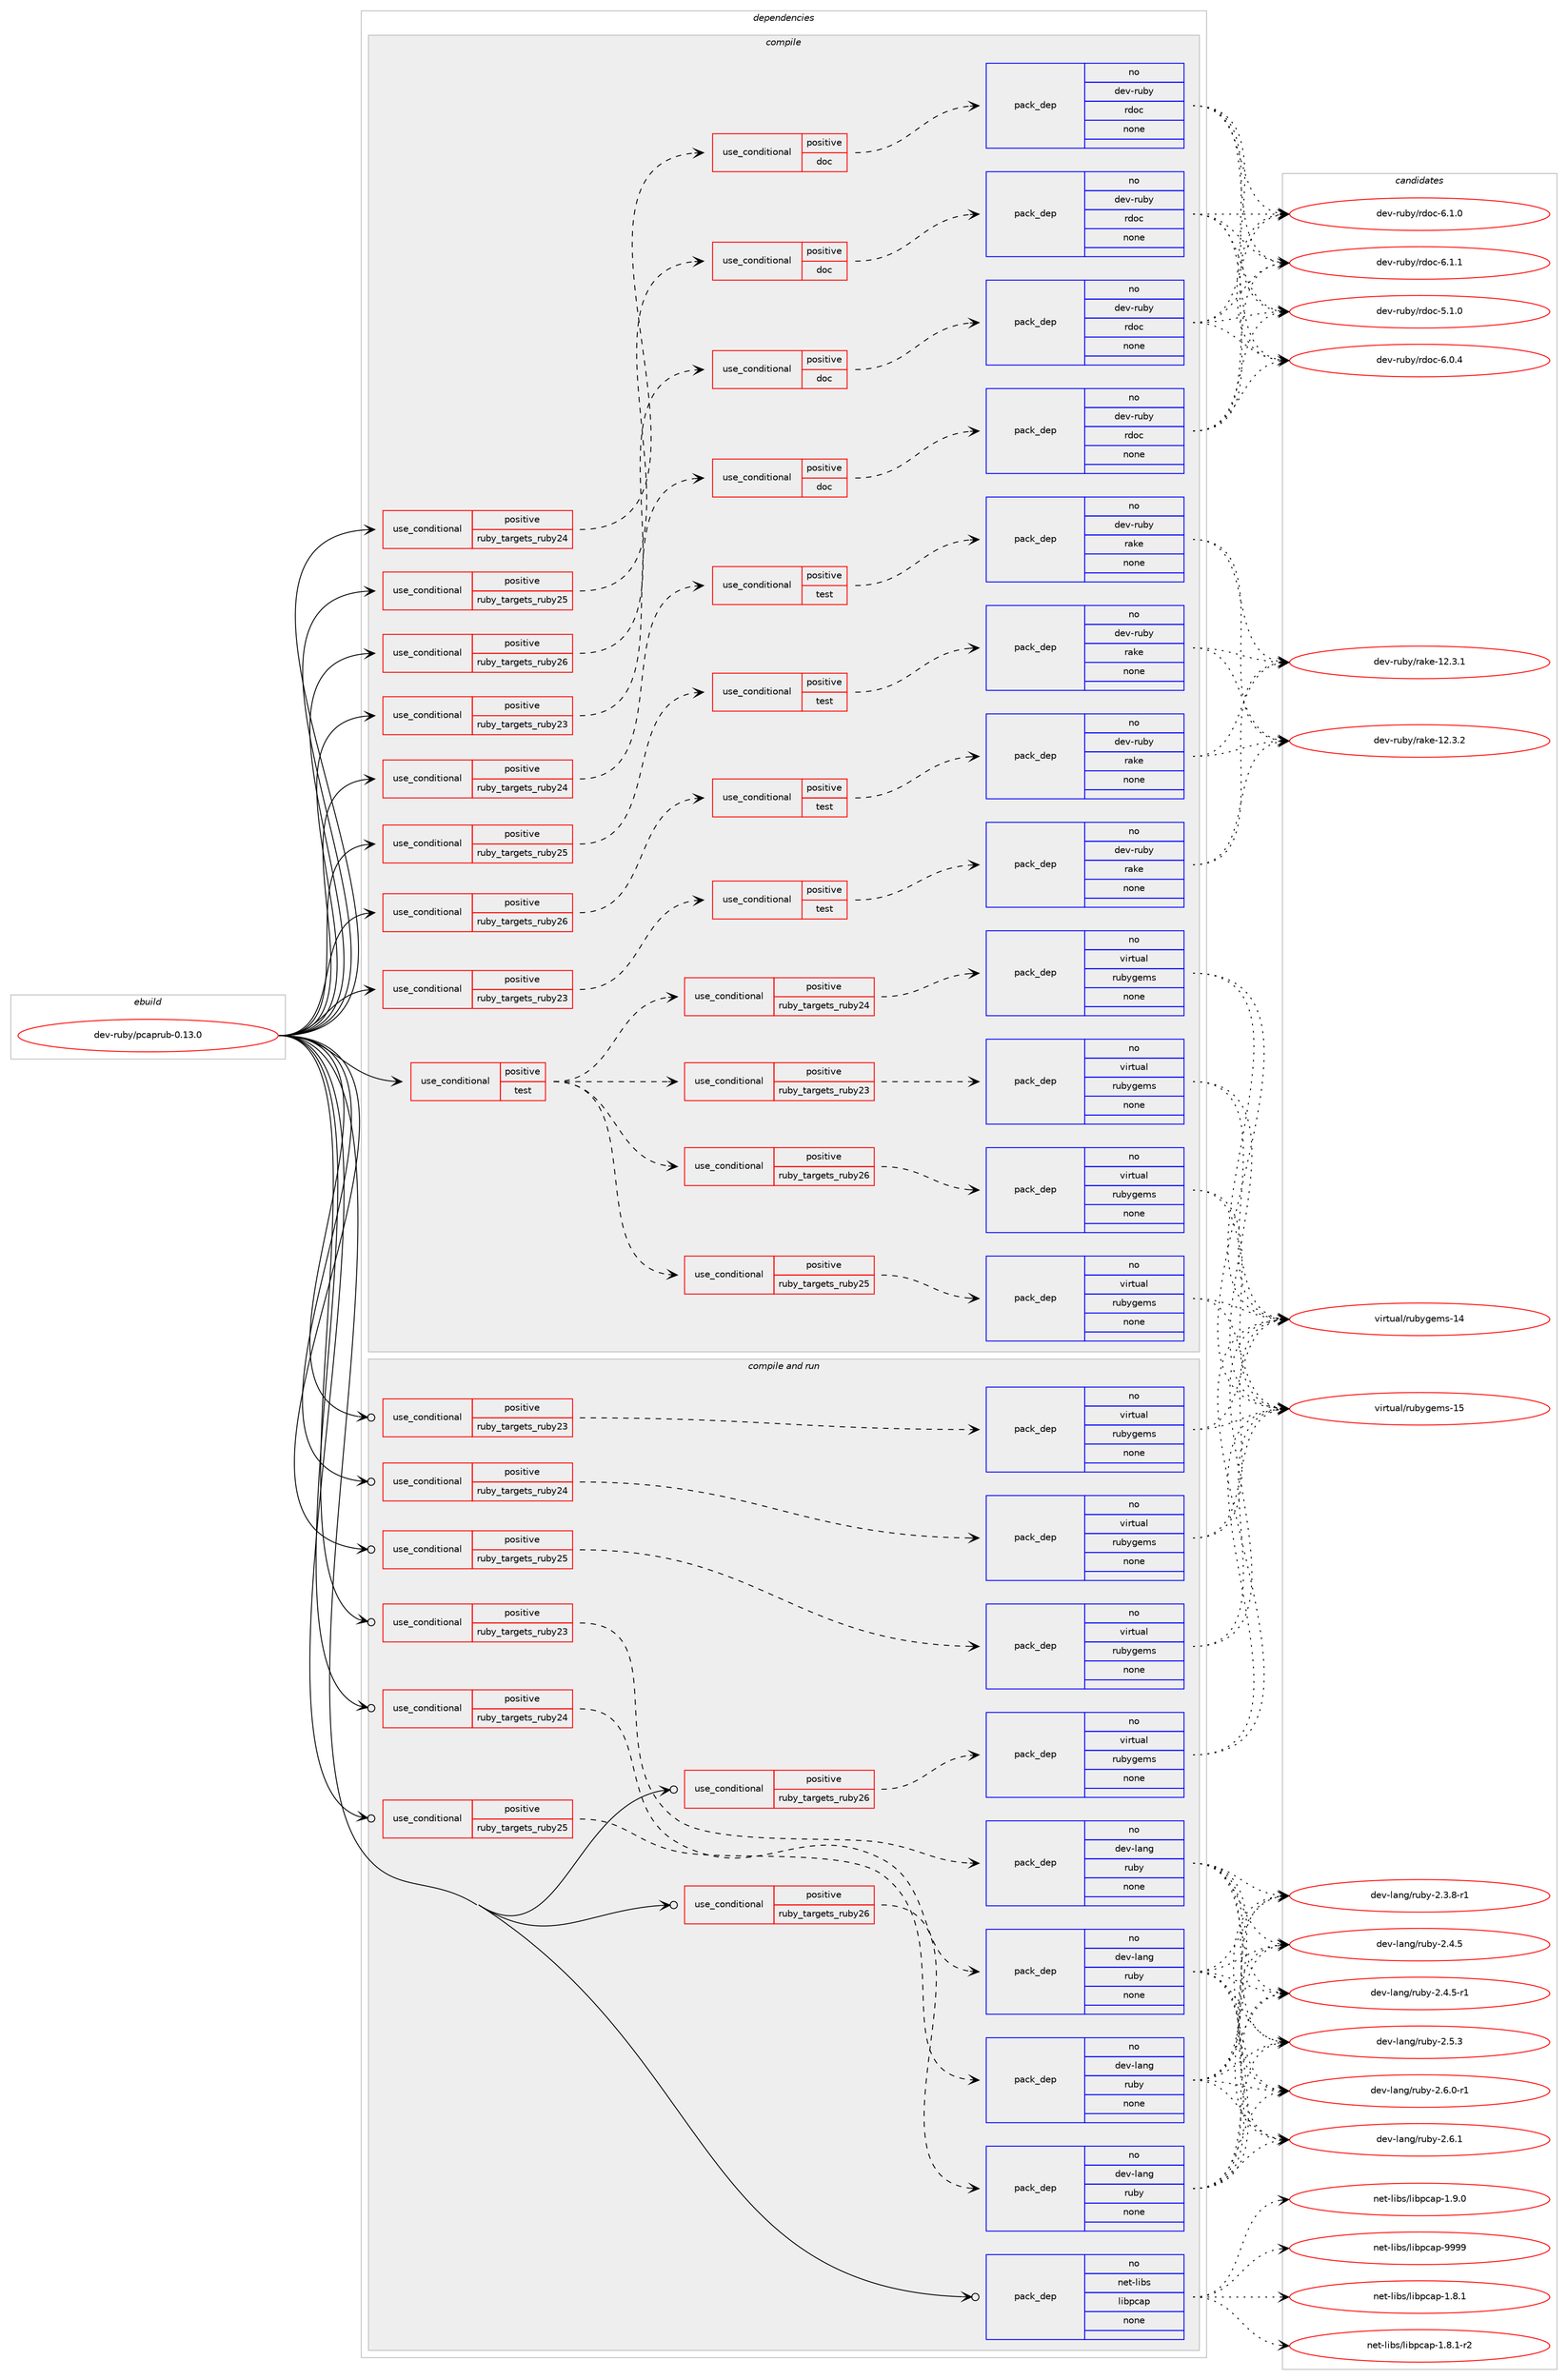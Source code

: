 digraph prolog {

# *************
# Graph options
# *************

newrank=true;
concentrate=true;
compound=true;
graph [rankdir=LR,fontname=Helvetica,fontsize=10,ranksep=1.5];#, ranksep=2.5, nodesep=0.2];
edge  [arrowhead=vee];
node  [fontname=Helvetica,fontsize=10];

# **********
# The ebuild
# **********

subgraph cluster_leftcol {
color=gray;
rank=same;
label=<<i>ebuild</i>>;
id [label="dev-ruby/pcaprub-0.13.0", color=red, width=4, href="../dev-ruby/pcaprub-0.13.0.svg"];
}

# ****************
# The dependencies
# ****************

subgraph cluster_midcol {
color=gray;
label=<<i>dependencies</i>>;
subgraph cluster_compile {
fillcolor="#eeeeee";
style=filled;
label=<<i>compile</i>>;
subgraph cond409014 {
dependency1510775 [label=<<TABLE BORDER="0" CELLBORDER="1" CELLSPACING="0" CELLPADDING="4"><TR><TD ROWSPAN="3" CELLPADDING="10">use_conditional</TD></TR><TR><TD>positive</TD></TR><TR><TD>ruby_targets_ruby23</TD></TR></TABLE>>, shape=none, color=red];
subgraph cond409015 {
dependency1510776 [label=<<TABLE BORDER="0" CELLBORDER="1" CELLSPACING="0" CELLPADDING="4"><TR><TD ROWSPAN="3" CELLPADDING="10">use_conditional</TD></TR><TR><TD>positive</TD></TR><TR><TD>doc</TD></TR></TABLE>>, shape=none, color=red];
subgraph pack1078255 {
dependency1510777 [label=<<TABLE BORDER="0" CELLBORDER="1" CELLSPACING="0" CELLPADDING="4" WIDTH="220"><TR><TD ROWSPAN="6" CELLPADDING="30">pack_dep</TD></TR><TR><TD WIDTH="110">no</TD></TR><TR><TD>dev-ruby</TD></TR><TR><TD>rdoc</TD></TR><TR><TD>none</TD></TR><TR><TD></TD></TR></TABLE>>, shape=none, color=blue];
}
dependency1510776:e -> dependency1510777:w [weight=20,style="dashed",arrowhead="vee"];
}
dependency1510775:e -> dependency1510776:w [weight=20,style="dashed",arrowhead="vee"];
}
id:e -> dependency1510775:w [weight=20,style="solid",arrowhead="vee"];
subgraph cond409016 {
dependency1510778 [label=<<TABLE BORDER="0" CELLBORDER="1" CELLSPACING="0" CELLPADDING="4"><TR><TD ROWSPAN="3" CELLPADDING="10">use_conditional</TD></TR><TR><TD>positive</TD></TR><TR><TD>ruby_targets_ruby23</TD></TR></TABLE>>, shape=none, color=red];
subgraph cond409017 {
dependency1510779 [label=<<TABLE BORDER="0" CELLBORDER="1" CELLSPACING="0" CELLPADDING="4"><TR><TD ROWSPAN="3" CELLPADDING="10">use_conditional</TD></TR><TR><TD>positive</TD></TR><TR><TD>test</TD></TR></TABLE>>, shape=none, color=red];
subgraph pack1078256 {
dependency1510780 [label=<<TABLE BORDER="0" CELLBORDER="1" CELLSPACING="0" CELLPADDING="4" WIDTH="220"><TR><TD ROWSPAN="6" CELLPADDING="30">pack_dep</TD></TR><TR><TD WIDTH="110">no</TD></TR><TR><TD>dev-ruby</TD></TR><TR><TD>rake</TD></TR><TR><TD>none</TD></TR><TR><TD></TD></TR></TABLE>>, shape=none, color=blue];
}
dependency1510779:e -> dependency1510780:w [weight=20,style="dashed",arrowhead="vee"];
}
dependency1510778:e -> dependency1510779:w [weight=20,style="dashed",arrowhead="vee"];
}
id:e -> dependency1510778:w [weight=20,style="solid",arrowhead="vee"];
subgraph cond409018 {
dependency1510781 [label=<<TABLE BORDER="0" CELLBORDER="1" CELLSPACING="0" CELLPADDING="4"><TR><TD ROWSPAN="3" CELLPADDING="10">use_conditional</TD></TR><TR><TD>positive</TD></TR><TR><TD>ruby_targets_ruby24</TD></TR></TABLE>>, shape=none, color=red];
subgraph cond409019 {
dependency1510782 [label=<<TABLE BORDER="0" CELLBORDER="1" CELLSPACING="0" CELLPADDING="4"><TR><TD ROWSPAN="3" CELLPADDING="10">use_conditional</TD></TR><TR><TD>positive</TD></TR><TR><TD>doc</TD></TR></TABLE>>, shape=none, color=red];
subgraph pack1078257 {
dependency1510783 [label=<<TABLE BORDER="0" CELLBORDER="1" CELLSPACING="0" CELLPADDING="4" WIDTH="220"><TR><TD ROWSPAN="6" CELLPADDING="30">pack_dep</TD></TR><TR><TD WIDTH="110">no</TD></TR><TR><TD>dev-ruby</TD></TR><TR><TD>rdoc</TD></TR><TR><TD>none</TD></TR><TR><TD></TD></TR></TABLE>>, shape=none, color=blue];
}
dependency1510782:e -> dependency1510783:w [weight=20,style="dashed",arrowhead="vee"];
}
dependency1510781:e -> dependency1510782:w [weight=20,style="dashed",arrowhead="vee"];
}
id:e -> dependency1510781:w [weight=20,style="solid",arrowhead="vee"];
subgraph cond409020 {
dependency1510784 [label=<<TABLE BORDER="0" CELLBORDER="1" CELLSPACING="0" CELLPADDING="4"><TR><TD ROWSPAN="3" CELLPADDING="10">use_conditional</TD></TR><TR><TD>positive</TD></TR><TR><TD>ruby_targets_ruby24</TD></TR></TABLE>>, shape=none, color=red];
subgraph cond409021 {
dependency1510785 [label=<<TABLE BORDER="0" CELLBORDER="1" CELLSPACING="0" CELLPADDING="4"><TR><TD ROWSPAN="3" CELLPADDING="10">use_conditional</TD></TR><TR><TD>positive</TD></TR><TR><TD>test</TD></TR></TABLE>>, shape=none, color=red];
subgraph pack1078258 {
dependency1510786 [label=<<TABLE BORDER="0" CELLBORDER="1" CELLSPACING="0" CELLPADDING="4" WIDTH="220"><TR><TD ROWSPAN="6" CELLPADDING="30">pack_dep</TD></TR><TR><TD WIDTH="110">no</TD></TR><TR><TD>dev-ruby</TD></TR><TR><TD>rake</TD></TR><TR><TD>none</TD></TR><TR><TD></TD></TR></TABLE>>, shape=none, color=blue];
}
dependency1510785:e -> dependency1510786:w [weight=20,style="dashed",arrowhead="vee"];
}
dependency1510784:e -> dependency1510785:w [weight=20,style="dashed",arrowhead="vee"];
}
id:e -> dependency1510784:w [weight=20,style="solid",arrowhead="vee"];
subgraph cond409022 {
dependency1510787 [label=<<TABLE BORDER="0" CELLBORDER="1" CELLSPACING="0" CELLPADDING="4"><TR><TD ROWSPAN="3" CELLPADDING="10">use_conditional</TD></TR><TR><TD>positive</TD></TR><TR><TD>ruby_targets_ruby25</TD></TR></TABLE>>, shape=none, color=red];
subgraph cond409023 {
dependency1510788 [label=<<TABLE BORDER="0" CELLBORDER="1" CELLSPACING="0" CELLPADDING="4"><TR><TD ROWSPAN="3" CELLPADDING="10">use_conditional</TD></TR><TR><TD>positive</TD></TR><TR><TD>doc</TD></TR></TABLE>>, shape=none, color=red];
subgraph pack1078259 {
dependency1510789 [label=<<TABLE BORDER="0" CELLBORDER="1" CELLSPACING="0" CELLPADDING="4" WIDTH="220"><TR><TD ROWSPAN="6" CELLPADDING="30">pack_dep</TD></TR><TR><TD WIDTH="110">no</TD></TR><TR><TD>dev-ruby</TD></TR><TR><TD>rdoc</TD></TR><TR><TD>none</TD></TR><TR><TD></TD></TR></TABLE>>, shape=none, color=blue];
}
dependency1510788:e -> dependency1510789:w [weight=20,style="dashed",arrowhead="vee"];
}
dependency1510787:e -> dependency1510788:w [weight=20,style="dashed",arrowhead="vee"];
}
id:e -> dependency1510787:w [weight=20,style="solid",arrowhead="vee"];
subgraph cond409024 {
dependency1510790 [label=<<TABLE BORDER="0" CELLBORDER="1" CELLSPACING="0" CELLPADDING="4"><TR><TD ROWSPAN="3" CELLPADDING="10">use_conditional</TD></TR><TR><TD>positive</TD></TR><TR><TD>ruby_targets_ruby25</TD></TR></TABLE>>, shape=none, color=red];
subgraph cond409025 {
dependency1510791 [label=<<TABLE BORDER="0" CELLBORDER="1" CELLSPACING="0" CELLPADDING="4"><TR><TD ROWSPAN="3" CELLPADDING="10">use_conditional</TD></TR><TR><TD>positive</TD></TR><TR><TD>test</TD></TR></TABLE>>, shape=none, color=red];
subgraph pack1078260 {
dependency1510792 [label=<<TABLE BORDER="0" CELLBORDER="1" CELLSPACING="0" CELLPADDING="4" WIDTH="220"><TR><TD ROWSPAN="6" CELLPADDING="30">pack_dep</TD></TR><TR><TD WIDTH="110">no</TD></TR><TR><TD>dev-ruby</TD></TR><TR><TD>rake</TD></TR><TR><TD>none</TD></TR><TR><TD></TD></TR></TABLE>>, shape=none, color=blue];
}
dependency1510791:e -> dependency1510792:w [weight=20,style="dashed",arrowhead="vee"];
}
dependency1510790:e -> dependency1510791:w [weight=20,style="dashed",arrowhead="vee"];
}
id:e -> dependency1510790:w [weight=20,style="solid",arrowhead="vee"];
subgraph cond409026 {
dependency1510793 [label=<<TABLE BORDER="0" CELLBORDER="1" CELLSPACING="0" CELLPADDING="4"><TR><TD ROWSPAN="3" CELLPADDING="10">use_conditional</TD></TR><TR><TD>positive</TD></TR><TR><TD>ruby_targets_ruby26</TD></TR></TABLE>>, shape=none, color=red];
subgraph cond409027 {
dependency1510794 [label=<<TABLE BORDER="0" CELLBORDER="1" CELLSPACING="0" CELLPADDING="4"><TR><TD ROWSPAN="3" CELLPADDING="10">use_conditional</TD></TR><TR><TD>positive</TD></TR><TR><TD>doc</TD></TR></TABLE>>, shape=none, color=red];
subgraph pack1078261 {
dependency1510795 [label=<<TABLE BORDER="0" CELLBORDER="1" CELLSPACING="0" CELLPADDING="4" WIDTH="220"><TR><TD ROWSPAN="6" CELLPADDING="30">pack_dep</TD></TR><TR><TD WIDTH="110">no</TD></TR><TR><TD>dev-ruby</TD></TR><TR><TD>rdoc</TD></TR><TR><TD>none</TD></TR><TR><TD></TD></TR></TABLE>>, shape=none, color=blue];
}
dependency1510794:e -> dependency1510795:w [weight=20,style="dashed",arrowhead="vee"];
}
dependency1510793:e -> dependency1510794:w [weight=20,style="dashed",arrowhead="vee"];
}
id:e -> dependency1510793:w [weight=20,style="solid",arrowhead="vee"];
subgraph cond409028 {
dependency1510796 [label=<<TABLE BORDER="0" CELLBORDER="1" CELLSPACING="0" CELLPADDING="4"><TR><TD ROWSPAN="3" CELLPADDING="10">use_conditional</TD></TR><TR><TD>positive</TD></TR><TR><TD>ruby_targets_ruby26</TD></TR></TABLE>>, shape=none, color=red];
subgraph cond409029 {
dependency1510797 [label=<<TABLE BORDER="0" CELLBORDER="1" CELLSPACING="0" CELLPADDING="4"><TR><TD ROWSPAN="3" CELLPADDING="10">use_conditional</TD></TR><TR><TD>positive</TD></TR><TR><TD>test</TD></TR></TABLE>>, shape=none, color=red];
subgraph pack1078262 {
dependency1510798 [label=<<TABLE BORDER="0" CELLBORDER="1" CELLSPACING="0" CELLPADDING="4" WIDTH="220"><TR><TD ROWSPAN="6" CELLPADDING="30">pack_dep</TD></TR><TR><TD WIDTH="110">no</TD></TR><TR><TD>dev-ruby</TD></TR><TR><TD>rake</TD></TR><TR><TD>none</TD></TR><TR><TD></TD></TR></TABLE>>, shape=none, color=blue];
}
dependency1510797:e -> dependency1510798:w [weight=20,style="dashed",arrowhead="vee"];
}
dependency1510796:e -> dependency1510797:w [weight=20,style="dashed",arrowhead="vee"];
}
id:e -> dependency1510796:w [weight=20,style="solid",arrowhead="vee"];
subgraph cond409030 {
dependency1510799 [label=<<TABLE BORDER="0" CELLBORDER="1" CELLSPACING="0" CELLPADDING="4"><TR><TD ROWSPAN="3" CELLPADDING="10">use_conditional</TD></TR><TR><TD>positive</TD></TR><TR><TD>test</TD></TR></TABLE>>, shape=none, color=red];
subgraph cond409031 {
dependency1510800 [label=<<TABLE BORDER="0" CELLBORDER="1" CELLSPACING="0" CELLPADDING="4"><TR><TD ROWSPAN="3" CELLPADDING="10">use_conditional</TD></TR><TR><TD>positive</TD></TR><TR><TD>ruby_targets_ruby23</TD></TR></TABLE>>, shape=none, color=red];
subgraph pack1078263 {
dependency1510801 [label=<<TABLE BORDER="0" CELLBORDER="1" CELLSPACING="0" CELLPADDING="4" WIDTH="220"><TR><TD ROWSPAN="6" CELLPADDING="30">pack_dep</TD></TR><TR><TD WIDTH="110">no</TD></TR><TR><TD>virtual</TD></TR><TR><TD>rubygems</TD></TR><TR><TD>none</TD></TR><TR><TD></TD></TR></TABLE>>, shape=none, color=blue];
}
dependency1510800:e -> dependency1510801:w [weight=20,style="dashed",arrowhead="vee"];
}
dependency1510799:e -> dependency1510800:w [weight=20,style="dashed",arrowhead="vee"];
subgraph cond409032 {
dependency1510802 [label=<<TABLE BORDER="0" CELLBORDER="1" CELLSPACING="0" CELLPADDING="4"><TR><TD ROWSPAN="3" CELLPADDING="10">use_conditional</TD></TR><TR><TD>positive</TD></TR><TR><TD>ruby_targets_ruby24</TD></TR></TABLE>>, shape=none, color=red];
subgraph pack1078264 {
dependency1510803 [label=<<TABLE BORDER="0" CELLBORDER="1" CELLSPACING="0" CELLPADDING="4" WIDTH="220"><TR><TD ROWSPAN="6" CELLPADDING="30">pack_dep</TD></TR><TR><TD WIDTH="110">no</TD></TR><TR><TD>virtual</TD></TR><TR><TD>rubygems</TD></TR><TR><TD>none</TD></TR><TR><TD></TD></TR></TABLE>>, shape=none, color=blue];
}
dependency1510802:e -> dependency1510803:w [weight=20,style="dashed",arrowhead="vee"];
}
dependency1510799:e -> dependency1510802:w [weight=20,style="dashed",arrowhead="vee"];
subgraph cond409033 {
dependency1510804 [label=<<TABLE BORDER="0" CELLBORDER="1" CELLSPACING="0" CELLPADDING="4"><TR><TD ROWSPAN="3" CELLPADDING="10">use_conditional</TD></TR><TR><TD>positive</TD></TR><TR><TD>ruby_targets_ruby25</TD></TR></TABLE>>, shape=none, color=red];
subgraph pack1078265 {
dependency1510805 [label=<<TABLE BORDER="0" CELLBORDER="1" CELLSPACING="0" CELLPADDING="4" WIDTH="220"><TR><TD ROWSPAN="6" CELLPADDING="30">pack_dep</TD></TR><TR><TD WIDTH="110">no</TD></TR><TR><TD>virtual</TD></TR><TR><TD>rubygems</TD></TR><TR><TD>none</TD></TR><TR><TD></TD></TR></TABLE>>, shape=none, color=blue];
}
dependency1510804:e -> dependency1510805:w [weight=20,style="dashed",arrowhead="vee"];
}
dependency1510799:e -> dependency1510804:w [weight=20,style="dashed",arrowhead="vee"];
subgraph cond409034 {
dependency1510806 [label=<<TABLE BORDER="0" CELLBORDER="1" CELLSPACING="0" CELLPADDING="4"><TR><TD ROWSPAN="3" CELLPADDING="10">use_conditional</TD></TR><TR><TD>positive</TD></TR><TR><TD>ruby_targets_ruby26</TD></TR></TABLE>>, shape=none, color=red];
subgraph pack1078266 {
dependency1510807 [label=<<TABLE BORDER="0" CELLBORDER="1" CELLSPACING="0" CELLPADDING="4" WIDTH="220"><TR><TD ROWSPAN="6" CELLPADDING="30">pack_dep</TD></TR><TR><TD WIDTH="110">no</TD></TR><TR><TD>virtual</TD></TR><TR><TD>rubygems</TD></TR><TR><TD>none</TD></TR><TR><TD></TD></TR></TABLE>>, shape=none, color=blue];
}
dependency1510806:e -> dependency1510807:w [weight=20,style="dashed",arrowhead="vee"];
}
dependency1510799:e -> dependency1510806:w [weight=20,style="dashed",arrowhead="vee"];
}
id:e -> dependency1510799:w [weight=20,style="solid",arrowhead="vee"];
}
subgraph cluster_compileandrun {
fillcolor="#eeeeee";
style=filled;
label=<<i>compile and run</i>>;
subgraph cond409035 {
dependency1510808 [label=<<TABLE BORDER="0" CELLBORDER="1" CELLSPACING="0" CELLPADDING="4"><TR><TD ROWSPAN="3" CELLPADDING="10">use_conditional</TD></TR><TR><TD>positive</TD></TR><TR><TD>ruby_targets_ruby23</TD></TR></TABLE>>, shape=none, color=red];
subgraph pack1078267 {
dependency1510809 [label=<<TABLE BORDER="0" CELLBORDER="1" CELLSPACING="0" CELLPADDING="4" WIDTH="220"><TR><TD ROWSPAN="6" CELLPADDING="30">pack_dep</TD></TR><TR><TD WIDTH="110">no</TD></TR><TR><TD>dev-lang</TD></TR><TR><TD>ruby</TD></TR><TR><TD>none</TD></TR><TR><TD></TD></TR></TABLE>>, shape=none, color=blue];
}
dependency1510808:e -> dependency1510809:w [weight=20,style="dashed",arrowhead="vee"];
}
id:e -> dependency1510808:w [weight=20,style="solid",arrowhead="odotvee"];
subgraph cond409036 {
dependency1510810 [label=<<TABLE BORDER="0" CELLBORDER="1" CELLSPACING="0" CELLPADDING="4"><TR><TD ROWSPAN="3" CELLPADDING="10">use_conditional</TD></TR><TR><TD>positive</TD></TR><TR><TD>ruby_targets_ruby23</TD></TR></TABLE>>, shape=none, color=red];
subgraph pack1078268 {
dependency1510811 [label=<<TABLE BORDER="0" CELLBORDER="1" CELLSPACING="0" CELLPADDING="4" WIDTH="220"><TR><TD ROWSPAN="6" CELLPADDING="30">pack_dep</TD></TR><TR><TD WIDTH="110">no</TD></TR><TR><TD>virtual</TD></TR><TR><TD>rubygems</TD></TR><TR><TD>none</TD></TR><TR><TD></TD></TR></TABLE>>, shape=none, color=blue];
}
dependency1510810:e -> dependency1510811:w [weight=20,style="dashed",arrowhead="vee"];
}
id:e -> dependency1510810:w [weight=20,style="solid",arrowhead="odotvee"];
subgraph cond409037 {
dependency1510812 [label=<<TABLE BORDER="0" CELLBORDER="1" CELLSPACING="0" CELLPADDING="4"><TR><TD ROWSPAN="3" CELLPADDING="10">use_conditional</TD></TR><TR><TD>positive</TD></TR><TR><TD>ruby_targets_ruby24</TD></TR></TABLE>>, shape=none, color=red];
subgraph pack1078269 {
dependency1510813 [label=<<TABLE BORDER="0" CELLBORDER="1" CELLSPACING="0" CELLPADDING="4" WIDTH="220"><TR><TD ROWSPAN="6" CELLPADDING="30">pack_dep</TD></TR><TR><TD WIDTH="110">no</TD></TR><TR><TD>dev-lang</TD></TR><TR><TD>ruby</TD></TR><TR><TD>none</TD></TR><TR><TD></TD></TR></TABLE>>, shape=none, color=blue];
}
dependency1510812:e -> dependency1510813:w [weight=20,style="dashed",arrowhead="vee"];
}
id:e -> dependency1510812:w [weight=20,style="solid",arrowhead="odotvee"];
subgraph cond409038 {
dependency1510814 [label=<<TABLE BORDER="0" CELLBORDER="1" CELLSPACING="0" CELLPADDING="4"><TR><TD ROWSPAN="3" CELLPADDING="10">use_conditional</TD></TR><TR><TD>positive</TD></TR><TR><TD>ruby_targets_ruby24</TD></TR></TABLE>>, shape=none, color=red];
subgraph pack1078270 {
dependency1510815 [label=<<TABLE BORDER="0" CELLBORDER="1" CELLSPACING="0" CELLPADDING="4" WIDTH="220"><TR><TD ROWSPAN="6" CELLPADDING="30">pack_dep</TD></TR><TR><TD WIDTH="110">no</TD></TR><TR><TD>virtual</TD></TR><TR><TD>rubygems</TD></TR><TR><TD>none</TD></TR><TR><TD></TD></TR></TABLE>>, shape=none, color=blue];
}
dependency1510814:e -> dependency1510815:w [weight=20,style="dashed",arrowhead="vee"];
}
id:e -> dependency1510814:w [weight=20,style="solid",arrowhead="odotvee"];
subgraph cond409039 {
dependency1510816 [label=<<TABLE BORDER="0" CELLBORDER="1" CELLSPACING="0" CELLPADDING="4"><TR><TD ROWSPAN="3" CELLPADDING="10">use_conditional</TD></TR><TR><TD>positive</TD></TR><TR><TD>ruby_targets_ruby25</TD></TR></TABLE>>, shape=none, color=red];
subgraph pack1078271 {
dependency1510817 [label=<<TABLE BORDER="0" CELLBORDER="1" CELLSPACING="0" CELLPADDING="4" WIDTH="220"><TR><TD ROWSPAN="6" CELLPADDING="30">pack_dep</TD></TR><TR><TD WIDTH="110">no</TD></TR><TR><TD>dev-lang</TD></TR><TR><TD>ruby</TD></TR><TR><TD>none</TD></TR><TR><TD></TD></TR></TABLE>>, shape=none, color=blue];
}
dependency1510816:e -> dependency1510817:w [weight=20,style="dashed",arrowhead="vee"];
}
id:e -> dependency1510816:w [weight=20,style="solid",arrowhead="odotvee"];
subgraph cond409040 {
dependency1510818 [label=<<TABLE BORDER="0" CELLBORDER="1" CELLSPACING="0" CELLPADDING="4"><TR><TD ROWSPAN="3" CELLPADDING="10">use_conditional</TD></TR><TR><TD>positive</TD></TR><TR><TD>ruby_targets_ruby25</TD></TR></TABLE>>, shape=none, color=red];
subgraph pack1078272 {
dependency1510819 [label=<<TABLE BORDER="0" CELLBORDER="1" CELLSPACING="0" CELLPADDING="4" WIDTH="220"><TR><TD ROWSPAN="6" CELLPADDING="30">pack_dep</TD></TR><TR><TD WIDTH="110">no</TD></TR><TR><TD>virtual</TD></TR><TR><TD>rubygems</TD></TR><TR><TD>none</TD></TR><TR><TD></TD></TR></TABLE>>, shape=none, color=blue];
}
dependency1510818:e -> dependency1510819:w [weight=20,style="dashed",arrowhead="vee"];
}
id:e -> dependency1510818:w [weight=20,style="solid",arrowhead="odotvee"];
subgraph cond409041 {
dependency1510820 [label=<<TABLE BORDER="0" CELLBORDER="1" CELLSPACING="0" CELLPADDING="4"><TR><TD ROWSPAN="3" CELLPADDING="10">use_conditional</TD></TR><TR><TD>positive</TD></TR><TR><TD>ruby_targets_ruby26</TD></TR></TABLE>>, shape=none, color=red];
subgraph pack1078273 {
dependency1510821 [label=<<TABLE BORDER="0" CELLBORDER="1" CELLSPACING="0" CELLPADDING="4" WIDTH="220"><TR><TD ROWSPAN="6" CELLPADDING="30">pack_dep</TD></TR><TR><TD WIDTH="110">no</TD></TR><TR><TD>dev-lang</TD></TR><TR><TD>ruby</TD></TR><TR><TD>none</TD></TR><TR><TD></TD></TR></TABLE>>, shape=none, color=blue];
}
dependency1510820:e -> dependency1510821:w [weight=20,style="dashed",arrowhead="vee"];
}
id:e -> dependency1510820:w [weight=20,style="solid",arrowhead="odotvee"];
subgraph cond409042 {
dependency1510822 [label=<<TABLE BORDER="0" CELLBORDER="1" CELLSPACING="0" CELLPADDING="4"><TR><TD ROWSPAN="3" CELLPADDING="10">use_conditional</TD></TR><TR><TD>positive</TD></TR><TR><TD>ruby_targets_ruby26</TD></TR></TABLE>>, shape=none, color=red];
subgraph pack1078274 {
dependency1510823 [label=<<TABLE BORDER="0" CELLBORDER="1" CELLSPACING="0" CELLPADDING="4" WIDTH="220"><TR><TD ROWSPAN="6" CELLPADDING="30">pack_dep</TD></TR><TR><TD WIDTH="110">no</TD></TR><TR><TD>virtual</TD></TR><TR><TD>rubygems</TD></TR><TR><TD>none</TD></TR><TR><TD></TD></TR></TABLE>>, shape=none, color=blue];
}
dependency1510822:e -> dependency1510823:w [weight=20,style="dashed",arrowhead="vee"];
}
id:e -> dependency1510822:w [weight=20,style="solid",arrowhead="odotvee"];
subgraph pack1078275 {
dependency1510824 [label=<<TABLE BORDER="0" CELLBORDER="1" CELLSPACING="0" CELLPADDING="4" WIDTH="220"><TR><TD ROWSPAN="6" CELLPADDING="30">pack_dep</TD></TR><TR><TD WIDTH="110">no</TD></TR><TR><TD>net-libs</TD></TR><TR><TD>libpcap</TD></TR><TR><TD>none</TD></TR><TR><TD></TD></TR></TABLE>>, shape=none, color=blue];
}
id:e -> dependency1510824:w [weight=20,style="solid",arrowhead="odotvee"];
}
subgraph cluster_run {
fillcolor="#eeeeee";
style=filled;
label=<<i>run</i>>;
}
}

# **************
# The candidates
# **************

subgraph cluster_choices {
rank=same;
color=gray;
label=<<i>candidates</i>>;

subgraph choice1078255 {
color=black;
nodesep=1;
choice10010111845114117981214711410011199455346494648 [label="dev-ruby/rdoc-5.1.0", color=red, width=4,href="../dev-ruby/rdoc-5.1.0.svg"];
choice10010111845114117981214711410011199455446484652 [label="dev-ruby/rdoc-6.0.4", color=red, width=4,href="../dev-ruby/rdoc-6.0.4.svg"];
choice10010111845114117981214711410011199455446494648 [label="dev-ruby/rdoc-6.1.0", color=red, width=4,href="../dev-ruby/rdoc-6.1.0.svg"];
choice10010111845114117981214711410011199455446494649 [label="dev-ruby/rdoc-6.1.1", color=red, width=4,href="../dev-ruby/rdoc-6.1.1.svg"];
dependency1510777:e -> choice10010111845114117981214711410011199455346494648:w [style=dotted,weight="100"];
dependency1510777:e -> choice10010111845114117981214711410011199455446484652:w [style=dotted,weight="100"];
dependency1510777:e -> choice10010111845114117981214711410011199455446494648:w [style=dotted,weight="100"];
dependency1510777:e -> choice10010111845114117981214711410011199455446494649:w [style=dotted,weight="100"];
}
subgraph choice1078256 {
color=black;
nodesep=1;
choice1001011184511411798121471149710710145495046514649 [label="dev-ruby/rake-12.3.1", color=red, width=4,href="../dev-ruby/rake-12.3.1.svg"];
choice1001011184511411798121471149710710145495046514650 [label="dev-ruby/rake-12.3.2", color=red, width=4,href="../dev-ruby/rake-12.3.2.svg"];
dependency1510780:e -> choice1001011184511411798121471149710710145495046514649:w [style=dotted,weight="100"];
dependency1510780:e -> choice1001011184511411798121471149710710145495046514650:w [style=dotted,weight="100"];
}
subgraph choice1078257 {
color=black;
nodesep=1;
choice10010111845114117981214711410011199455346494648 [label="dev-ruby/rdoc-5.1.0", color=red, width=4,href="../dev-ruby/rdoc-5.1.0.svg"];
choice10010111845114117981214711410011199455446484652 [label="dev-ruby/rdoc-6.0.4", color=red, width=4,href="../dev-ruby/rdoc-6.0.4.svg"];
choice10010111845114117981214711410011199455446494648 [label="dev-ruby/rdoc-6.1.0", color=red, width=4,href="../dev-ruby/rdoc-6.1.0.svg"];
choice10010111845114117981214711410011199455446494649 [label="dev-ruby/rdoc-6.1.1", color=red, width=4,href="../dev-ruby/rdoc-6.1.1.svg"];
dependency1510783:e -> choice10010111845114117981214711410011199455346494648:w [style=dotted,weight="100"];
dependency1510783:e -> choice10010111845114117981214711410011199455446484652:w [style=dotted,weight="100"];
dependency1510783:e -> choice10010111845114117981214711410011199455446494648:w [style=dotted,weight="100"];
dependency1510783:e -> choice10010111845114117981214711410011199455446494649:w [style=dotted,weight="100"];
}
subgraph choice1078258 {
color=black;
nodesep=1;
choice1001011184511411798121471149710710145495046514649 [label="dev-ruby/rake-12.3.1", color=red, width=4,href="../dev-ruby/rake-12.3.1.svg"];
choice1001011184511411798121471149710710145495046514650 [label="dev-ruby/rake-12.3.2", color=red, width=4,href="../dev-ruby/rake-12.3.2.svg"];
dependency1510786:e -> choice1001011184511411798121471149710710145495046514649:w [style=dotted,weight="100"];
dependency1510786:e -> choice1001011184511411798121471149710710145495046514650:w [style=dotted,weight="100"];
}
subgraph choice1078259 {
color=black;
nodesep=1;
choice10010111845114117981214711410011199455346494648 [label="dev-ruby/rdoc-5.1.0", color=red, width=4,href="../dev-ruby/rdoc-5.1.0.svg"];
choice10010111845114117981214711410011199455446484652 [label="dev-ruby/rdoc-6.0.4", color=red, width=4,href="../dev-ruby/rdoc-6.0.4.svg"];
choice10010111845114117981214711410011199455446494648 [label="dev-ruby/rdoc-6.1.0", color=red, width=4,href="../dev-ruby/rdoc-6.1.0.svg"];
choice10010111845114117981214711410011199455446494649 [label="dev-ruby/rdoc-6.1.1", color=red, width=4,href="../dev-ruby/rdoc-6.1.1.svg"];
dependency1510789:e -> choice10010111845114117981214711410011199455346494648:w [style=dotted,weight="100"];
dependency1510789:e -> choice10010111845114117981214711410011199455446484652:w [style=dotted,weight="100"];
dependency1510789:e -> choice10010111845114117981214711410011199455446494648:w [style=dotted,weight="100"];
dependency1510789:e -> choice10010111845114117981214711410011199455446494649:w [style=dotted,weight="100"];
}
subgraph choice1078260 {
color=black;
nodesep=1;
choice1001011184511411798121471149710710145495046514649 [label="dev-ruby/rake-12.3.1", color=red, width=4,href="../dev-ruby/rake-12.3.1.svg"];
choice1001011184511411798121471149710710145495046514650 [label="dev-ruby/rake-12.3.2", color=red, width=4,href="../dev-ruby/rake-12.3.2.svg"];
dependency1510792:e -> choice1001011184511411798121471149710710145495046514649:w [style=dotted,weight="100"];
dependency1510792:e -> choice1001011184511411798121471149710710145495046514650:w [style=dotted,weight="100"];
}
subgraph choice1078261 {
color=black;
nodesep=1;
choice10010111845114117981214711410011199455346494648 [label="dev-ruby/rdoc-5.1.0", color=red, width=4,href="../dev-ruby/rdoc-5.1.0.svg"];
choice10010111845114117981214711410011199455446484652 [label="dev-ruby/rdoc-6.0.4", color=red, width=4,href="../dev-ruby/rdoc-6.0.4.svg"];
choice10010111845114117981214711410011199455446494648 [label="dev-ruby/rdoc-6.1.0", color=red, width=4,href="../dev-ruby/rdoc-6.1.0.svg"];
choice10010111845114117981214711410011199455446494649 [label="dev-ruby/rdoc-6.1.1", color=red, width=4,href="../dev-ruby/rdoc-6.1.1.svg"];
dependency1510795:e -> choice10010111845114117981214711410011199455346494648:w [style=dotted,weight="100"];
dependency1510795:e -> choice10010111845114117981214711410011199455446484652:w [style=dotted,weight="100"];
dependency1510795:e -> choice10010111845114117981214711410011199455446494648:w [style=dotted,weight="100"];
dependency1510795:e -> choice10010111845114117981214711410011199455446494649:w [style=dotted,weight="100"];
}
subgraph choice1078262 {
color=black;
nodesep=1;
choice1001011184511411798121471149710710145495046514649 [label="dev-ruby/rake-12.3.1", color=red, width=4,href="../dev-ruby/rake-12.3.1.svg"];
choice1001011184511411798121471149710710145495046514650 [label="dev-ruby/rake-12.3.2", color=red, width=4,href="../dev-ruby/rake-12.3.2.svg"];
dependency1510798:e -> choice1001011184511411798121471149710710145495046514649:w [style=dotted,weight="100"];
dependency1510798:e -> choice1001011184511411798121471149710710145495046514650:w [style=dotted,weight="100"];
}
subgraph choice1078263 {
color=black;
nodesep=1;
choice118105114116117971084711411798121103101109115454952 [label="virtual/rubygems-14", color=red, width=4,href="../virtual/rubygems-14.svg"];
choice118105114116117971084711411798121103101109115454953 [label="virtual/rubygems-15", color=red, width=4,href="../virtual/rubygems-15.svg"];
dependency1510801:e -> choice118105114116117971084711411798121103101109115454952:w [style=dotted,weight="100"];
dependency1510801:e -> choice118105114116117971084711411798121103101109115454953:w [style=dotted,weight="100"];
}
subgraph choice1078264 {
color=black;
nodesep=1;
choice118105114116117971084711411798121103101109115454952 [label="virtual/rubygems-14", color=red, width=4,href="../virtual/rubygems-14.svg"];
choice118105114116117971084711411798121103101109115454953 [label="virtual/rubygems-15", color=red, width=4,href="../virtual/rubygems-15.svg"];
dependency1510803:e -> choice118105114116117971084711411798121103101109115454952:w [style=dotted,weight="100"];
dependency1510803:e -> choice118105114116117971084711411798121103101109115454953:w [style=dotted,weight="100"];
}
subgraph choice1078265 {
color=black;
nodesep=1;
choice118105114116117971084711411798121103101109115454952 [label="virtual/rubygems-14", color=red, width=4,href="../virtual/rubygems-14.svg"];
choice118105114116117971084711411798121103101109115454953 [label="virtual/rubygems-15", color=red, width=4,href="../virtual/rubygems-15.svg"];
dependency1510805:e -> choice118105114116117971084711411798121103101109115454952:w [style=dotted,weight="100"];
dependency1510805:e -> choice118105114116117971084711411798121103101109115454953:w [style=dotted,weight="100"];
}
subgraph choice1078266 {
color=black;
nodesep=1;
choice118105114116117971084711411798121103101109115454952 [label="virtual/rubygems-14", color=red, width=4,href="../virtual/rubygems-14.svg"];
choice118105114116117971084711411798121103101109115454953 [label="virtual/rubygems-15", color=red, width=4,href="../virtual/rubygems-15.svg"];
dependency1510807:e -> choice118105114116117971084711411798121103101109115454952:w [style=dotted,weight="100"];
dependency1510807:e -> choice118105114116117971084711411798121103101109115454953:w [style=dotted,weight="100"];
}
subgraph choice1078267 {
color=black;
nodesep=1;
choice100101118451089711010347114117981214550465146564511449 [label="dev-lang/ruby-2.3.8-r1", color=red, width=4,href="../dev-lang/ruby-2.3.8-r1.svg"];
choice10010111845108971101034711411798121455046524653 [label="dev-lang/ruby-2.4.5", color=red, width=4,href="../dev-lang/ruby-2.4.5.svg"];
choice100101118451089711010347114117981214550465246534511449 [label="dev-lang/ruby-2.4.5-r1", color=red, width=4,href="../dev-lang/ruby-2.4.5-r1.svg"];
choice10010111845108971101034711411798121455046534651 [label="dev-lang/ruby-2.5.3", color=red, width=4,href="../dev-lang/ruby-2.5.3.svg"];
choice100101118451089711010347114117981214550465446484511449 [label="dev-lang/ruby-2.6.0-r1", color=red, width=4,href="../dev-lang/ruby-2.6.0-r1.svg"];
choice10010111845108971101034711411798121455046544649 [label="dev-lang/ruby-2.6.1", color=red, width=4,href="../dev-lang/ruby-2.6.1.svg"];
dependency1510809:e -> choice100101118451089711010347114117981214550465146564511449:w [style=dotted,weight="100"];
dependency1510809:e -> choice10010111845108971101034711411798121455046524653:w [style=dotted,weight="100"];
dependency1510809:e -> choice100101118451089711010347114117981214550465246534511449:w [style=dotted,weight="100"];
dependency1510809:e -> choice10010111845108971101034711411798121455046534651:w [style=dotted,weight="100"];
dependency1510809:e -> choice100101118451089711010347114117981214550465446484511449:w [style=dotted,weight="100"];
dependency1510809:e -> choice10010111845108971101034711411798121455046544649:w [style=dotted,weight="100"];
}
subgraph choice1078268 {
color=black;
nodesep=1;
choice118105114116117971084711411798121103101109115454952 [label="virtual/rubygems-14", color=red, width=4,href="../virtual/rubygems-14.svg"];
choice118105114116117971084711411798121103101109115454953 [label="virtual/rubygems-15", color=red, width=4,href="../virtual/rubygems-15.svg"];
dependency1510811:e -> choice118105114116117971084711411798121103101109115454952:w [style=dotted,weight="100"];
dependency1510811:e -> choice118105114116117971084711411798121103101109115454953:w [style=dotted,weight="100"];
}
subgraph choice1078269 {
color=black;
nodesep=1;
choice100101118451089711010347114117981214550465146564511449 [label="dev-lang/ruby-2.3.8-r1", color=red, width=4,href="../dev-lang/ruby-2.3.8-r1.svg"];
choice10010111845108971101034711411798121455046524653 [label="dev-lang/ruby-2.4.5", color=red, width=4,href="../dev-lang/ruby-2.4.5.svg"];
choice100101118451089711010347114117981214550465246534511449 [label="dev-lang/ruby-2.4.5-r1", color=red, width=4,href="../dev-lang/ruby-2.4.5-r1.svg"];
choice10010111845108971101034711411798121455046534651 [label="dev-lang/ruby-2.5.3", color=red, width=4,href="../dev-lang/ruby-2.5.3.svg"];
choice100101118451089711010347114117981214550465446484511449 [label="dev-lang/ruby-2.6.0-r1", color=red, width=4,href="../dev-lang/ruby-2.6.0-r1.svg"];
choice10010111845108971101034711411798121455046544649 [label="dev-lang/ruby-2.6.1", color=red, width=4,href="../dev-lang/ruby-2.6.1.svg"];
dependency1510813:e -> choice100101118451089711010347114117981214550465146564511449:w [style=dotted,weight="100"];
dependency1510813:e -> choice10010111845108971101034711411798121455046524653:w [style=dotted,weight="100"];
dependency1510813:e -> choice100101118451089711010347114117981214550465246534511449:w [style=dotted,weight="100"];
dependency1510813:e -> choice10010111845108971101034711411798121455046534651:w [style=dotted,weight="100"];
dependency1510813:e -> choice100101118451089711010347114117981214550465446484511449:w [style=dotted,weight="100"];
dependency1510813:e -> choice10010111845108971101034711411798121455046544649:w [style=dotted,weight="100"];
}
subgraph choice1078270 {
color=black;
nodesep=1;
choice118105114116117971084711411798121103101109115454952 [label="virtual/rubygems-14", color=red, width=4,href="../virtual/rubygems-14.svg"];
choice118105114116117971084711411798121103101109115454953 [label="virtual/rubygems-15", color=red, width=4,href="../virtual/rubygems-15.svg"];
dependency1510815:e -> choice118105114116117971084711411798121103101109115454952:w [style=dotted,weight="100"];
dependency1510815:e -> choice118105114116117971084711411798121103101109115454953:w [style=dotted,weight="100"];
}
subgraph choice1078271 {
color=black;
nodesep=1;
choice100101118451089711010347114117981214550465146564511449 [label="dev-lang/ruby-2.3.8-r1", color=red, width=4,href="../dev-lang/ruby-2.3.8-r1.svg"];
choice10010111845108971101034711411798121455046524653 [label="dev-lang/ruby-2.4.5", color=red, width=4,href="../dev-lang/ruby-2.4.5.svg"];
choice100101118451089711010347114117981214550465246534511449 [label="dev-lang/ruby-2.4.5-r1", color=red, width=4,href="../dev-lang/ruby-2.4.5-r1.svg"];
choice10010111845108971101034711411798121455046534651 [label="dev-lang/ruby-2.5.3", color=red, width=4,href="../dev-lang/ruby-2.5.3.svg"];
choice100101118451089711010347114117981214550465446484511449 [label="dev-lang/ruby-2.6.0-r1", color=red, width=4,href="../dev-lang/ruby-2.6.0-r1.svg"];
choice10010111845108971101034711411798121455046544649 [label="dev-lang/ruby-2.6.1", color=red, width=4,href="../dev-lang/ruby-2.6.1.svg"];
dependency1510817:e -> choice100101118451089711010347114117981214550465146564511449:w [style=dotted,weight="100"];
dependency1510817:e -> choice10010111845108971101034711411798121455046524653:w [style=dotted,weight="100"];
dependency1510817:e -> choice100101118451089711010347114117981214550465246534511449:w [style=dotted,weight="100"];
dependency1510817:e -> choice10010111845108971101034711411798121455046534651:w [style=dotted,weight="100"];
dependency1510817:e -> choice100101118451089711010347114117981214550465446484511449:w [style=dotted,weight="100"];
dependency1510817:e -> choice10010111845108971101034711411798121455046544649:w [style=dotted,weight="100"];
}
subgraph choice1078272 {
color=black;
nodesep=1;
choice118105114116117971084711411798121103101109115454952 [label="virtual/rubygems-14", color=red, width=4,href="../virtual/rubygems-14.svg"];
choice118105114116117971084711411798121103101109115454953 [label="virtual/rubygems-15", color=red, width=4,href="../virtual/rubygems-15.svg"];
dependency1510819:e -> choice118105114116117971084711411798121103101109115454952:w [style=dotted,weight="100"];
dependency1510819:e -> choice118105114116117971084711411798121103101109115454953:w [style=dotted,weight="100"];
}
subgraph choice1078273 {
color=black;
nodesep=1;
choice100101118451089711010347114117981214550465146564511449 [label="dev-lang/ruby-2.3.8-r1", color=red, width=4,href="../dev-lang/ruby-2.3.8-r1.svg"];
choice10010111845108971101034711411798121455046524653 [label="dev-lang/ruby-2.4.5", color=red, width=4,href="../dev-lang/ruby-2.4.5.svg"];
choice100101118451089711010347114117981214550465246534511449 [label="dev-lang/ruby-2.4.5-r1", color=red, width=4,href="../dev-lang/ruby-2.4.5-r1.svg"];
choice10010111845108971101034711411798121455046534651 [label="dev-lang/ruby-2.5.3", color=red, width=4,href="../dev-lang/ruby-2.5.3.svg"];
choice100101118451089711010347114117981214550465446484511449 [label="dev-lang/ruby-2.6.0-r1", color=red, width=4,href="../dev-lang/ruby-2.6.0-r1.svg"];
choice10010111845108971101034711411798121455046544649 [label="dev-lang/ruby-2.6.1", color=red, width=4,href="../dev-lang/ruby-2.6.1.svg"];
dependency1510821:e -> choice100101118451089711010347114117981214550465146564511449:w [style=dotted,weight="100"];
dependency1510821:e -> choice10010111845108971101034711411798121455046524653:w [style=dotted,weight="100"];
dependency1510821:e -> choice100101118451089711010347114117981214550465246534511449:w [style=dotted,weight="100"];
dependency1510821:e -> choice10010111845108971101034711411798121455046534651:w [style=dotted,weight="100"];
dependency1510821:e -> choice100101118451089711010347114117981214550465446484511449:w [style=dotted,weight="100"];
dependency1510821:e -> choice10010111845108971101034711411798121455046544649:w [style=dotted,weight="100"];
}
subgraph choice1078274 {
color=black;
nodesep=1;
choice118105114116117971084711411798121103101109115454952 [label="virtual/rubygems-14", color=red, width=4,href="../virtual/rubygems-14.svg"];
choice118105114116117971084711411798121103101109115454953 [label="virtual/rubygems-15", color=red, width=4,href="../virtual/rubygems-15.svg"];
dependency1510823:e -> choice118105114116117971084711411798121103101109115454952:w [style=dotted,weight="100"];
dependency1510823:e -> choice118105114116117971084711411798121103101109115454953:w [style=dotted,weight="100"];
}
subgraph choice1078275 {
color=black;
nodesep=1;
choice110101116451081059811547108105981129997112454946564649 [label="net-libs/libpcap-1.8.1", color=red, width=4,href="../net-libs/libpcap-1.8.1.svg"];
choice1101011164510810598115471081059811299971124549465646494511450 [label="net-libs/libpcap-1.8.1-r2", color=red, width=4,href="../net-libs/libpcap-1.8.1-r2.svg"];
choice110101116451081059811547108105981129997112454946574648 [label="net-libs/libpcap-1.9.0", color=red, width=4,href="../net-libs/libpcap-1.9.0.svg"];
choice1101011164510810598115471081059811299971124557575757 [label="net-libs/libpcap-9999", color=red, width=4,href="../net-libs/libpcap-9999.svg"];
dependency1510824:e -> choice110101116451081059811547108105981129997112454946564649:w [style=dotted,weight="100"];
dependency1510824:e -> choice1101011164510810598115471081059811299971124549465646494511450:w [style=dotted,weight="100"];
dependency1510824:e -> choice110101116451081059811547108105981129997112454946574648:w [style=dotted,weight="100"];
dependency1510824:e -> choice1101011164510810598115471081059811299971124557575757:w [style=dotted,weight="100"];
}
}

}
